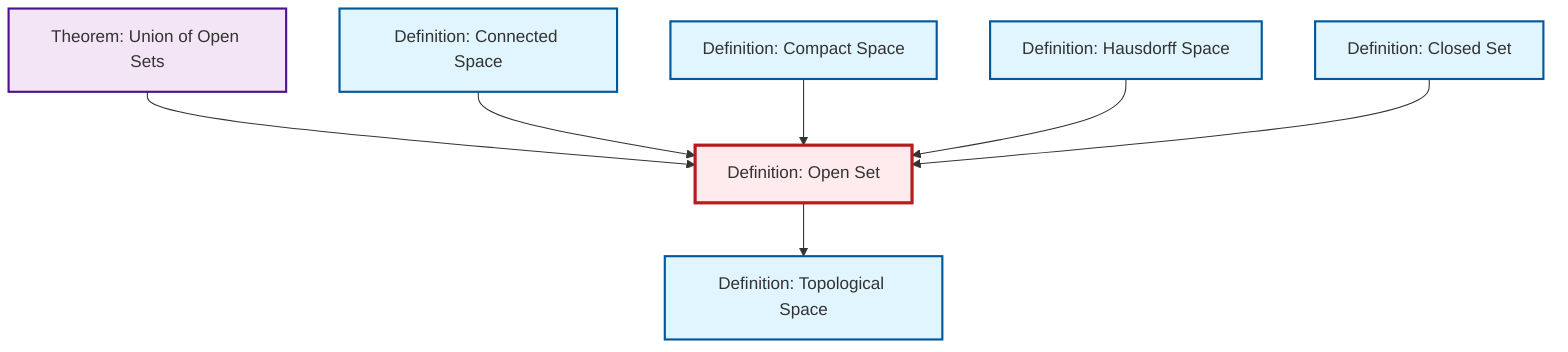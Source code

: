 graph TD
    classDef definition fill:#e1f5fe,stroke:#01579b,stroke-width:2px
    classDef theorem fill:#f3e5f5,stroke:#4a148c,stroke-width:2px
    classDef axiom fill:#fff3e0,stroke:#e65100,stroke-width:2px
    classDef example fill:#e8f5e9,stroke:#1b5e20,stroke-width:2px
    classDef current fill:#ffebee,stroke:#b71c1c,stroke-width:3px
    def-connected["Definition: Connected Space"]:::definition
    thm-union-open-sets["Theorem: Union of Open Sets"]:::theorem
    def-compact["Definition: Compact Space"]:::definition
    def-topological-space["Definition: Topological Space"]:::definition
    def-open-set["Definition: Open Set"]:::definition
    def-closed-set["Definition: Closed Set"]:::definition
    def-hausdorff["Definition: Hausdorff Space"]:::definition
    def-open-set --> def-topological-space
    thm-union-open-sets --> def-open-set
    def-connected --> def-open-set
    def-compact --> def-open-set
    def-hausdorff --> def-open-set
    def-closed-set --> def-open-set
    class def-open-set current